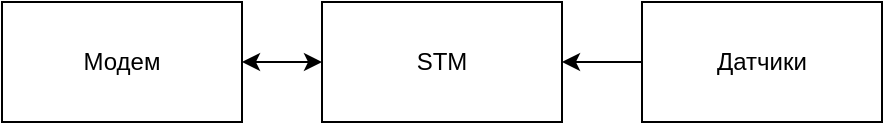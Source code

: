 <mxfile version="24.6.4" type="device" pages="4">
  <diagram name="Схема упрощенная" id="05FehoGT3_RKe7uc4249">
    <mxGraphModel dx="775" dy="456" grid="1" gridSize="10" guides="1" tooltips="1" connect="1" arrows="1" fold="1" page="1" pageScale="1" pageWidth="827" pageHeight="1169" math="0" shadow="0">
      <root>
        <mxCell id="0" />
        <mxCell id="1" parent="0" />
        <mxCell id="ifYQ3KAY3gr_nDjaUW2e-1" value="Модем" style="rounded=0;whiteSpace=wrap;html=1;" vertex="1" parent="1">
          <mxGeometry x="40" y="40" width="120" height="60" as="geometry" />
        </mxCell>
        <mxCell id="ifYQ3KAY3gr_nDjaUW2e-2" value="STM" style="rounded=0;whiteSpace=wrap;html=1;" vertex="1" parent="1">
          <mxGeometry x="200" y="40" width="120" height="60" as="geometry" />
        </mxCell>
        <mxCell id="ifYQ3KAY3gr_nDjaUW2e-5" value="" style="edgeStyle=orthogonalEdgeStyle;rounded=0;orthogonalLoop=1;jettySize=auto;html=1;" edge="1" parent="1" source="ifYQ3KAY3gr_nDjaUW2e-3" target="ifYQ3KAY3gr_nDjaUW2e-2">
          <mxGeometry relative="1" as="geometry" />
        </mxCell>
        <mxCell id="ifYQ3KAY3gr_nDjaUW2e-3" value="Датчики" style="rounded=0;whiteSpace=wrap;html=1;" vertex="1" parent="1">
          <mxGeometry x="360" y="40" width="120" height="60" as="geometry" />
        </mxCell>
        <mxCell id="ifYQ3KAY3gr_nDjaUW2e-4" value="" style="endArrow=classic;startArrow=classic;html=1;rounded=0;" edge="1" parent="1" source="ifYQ3KAY3gr_nDjaUW2e-1" target="ifYQ3KAY3gr_nDjaUW2e-2">
          <mxGeometry width="50" height="50" relative="1" as="geometry">
            <mxPoint x="70" y="190" as="sourcePoint" />
            <mxPoint x="120" y="140" as="targetPoint" />
          </mxGeometry>
        </mxCell>
      </root>
    </mxGraphModel>
  </diagram>
  <diagram id="TaL621ppBBsFnpptOZto" name="Страница — 2">
    <mxGraphModel dx="1062" dy="625" grid="1" gridSize="10" guides="1" tooltips="1" connect="1" arrows="1" fold="1" page="1" pageScale="1" pageWidth="827" pageHeight="1169" math="0" shadow="0">
      <root>
        <mxCell id="0" />
        <mxCell id="1" parent="0" />
        <mxCell id="GTSWMocdTnP16nSFasLV-1" value="Модем" style="rounded=0;whiteSpace=wrap;html=1;" vertex="1" parent="1">
          <mxGeometry x="40" y="40" width="120" height="60" as="geometry" />
        </mxCell>
        <mxCell id="GTSWMocdTnP16nSFasLV-2" value="STM" style="rounded=0;whiteSpace=wrap;html=1;" vertex="1" parent="1">
          <mxGeometry x="200" y="40" width="120" height="60" as="geometry" />
        </mxCell>
        <mxCell id="GTSWMocdTnP16nSFasLV-3" value="" style="edgeStyle=orthogonalEdgeStyle;rounded=0;orthogonalLoop=1;jettySize=auto;html=1;" edge="1" parent="1" source="GTSWMocdTnP16nSFasLV-4" target="GTSWMocdTnP16nSFasLV-2">
          <mxGeometry relative="1" as="geometry" />
        </mxCell>
        <mxCell id="GTSWMocdTnP16nSFasLV-4" value="Датчики" style="rounded=0;whiteSpace=wrap;html=1;" vertex="1" parent="1">
          <mxGeometry x="360" y="40" width="120" height="60" as="geometry" />
        </mxCell>
        <mxCell id="GTSWMocdTnP16nSFasLV-5" value="" style="endArrow=classic;startArrow=classic;html=1;rounded=0;" edge="1" parent="1" source="GTSWMocdTnP16nSFasLV-1" target="GTSWMocdTnP16nSFasLV-2">
          <mxGeometry width="50" height="50" relative="1" as="geometry">
            <mxPoint x="70" y="190" as="sourcePoint" />
            <mxPoint x="120" y="140" as="targetPoint" />
          </mxGeometry>
        </mxCell>
        <mxCell id="GTSWMocdTnP16nSFasLV-6" value="Данные датчиков" style="rounded=0;whiteSpace=wrap;html=1;" vertex="1" parent="1">
          <mxGeometry x="280" y="160" width="120" height="60" as="geometry" />
        </mxCell>
        <mxCell id="GTSWMocdTnP16nSFasLV-7" value="Данные модема" style="rounded=0;whiteSpace=wrap;html=1;" vertex="1" parent="1">
          <mxGeometry x="120" y="160" width="120" height="60" as="geometry" />
        </mxCell>
      </root>
    </mxGraphModel>
  </diagram>
  <diagram id="EhVJBklb88jEzUE9e01f" name="STM">
    <mxGraphModel dx="1247" dy="734" grid="1" gridSize="10" guides="1" tooltips="1" connect="1" arrows="1" fold="1" page="1" pageScale="1" pageWidth="827" pageHeight="1169" math="0" shadow="0">
      <root>
        <mxCell id="0" />
        <mxCell id="1" parent="0" />
        <mxCell id="Piyv8JsYneMZHvkN_-89-3" value="" style="edgeStyle=orthogonalEdgeStyle;rounded=0;orthogonalLoop=1;jettySize=auto;html=1;" edge="1" parent="1" source="Piyv8JsYneMZHvkN_-89-1" target="Piyv8JsYneMZHvkN_-89-2">
          <mxGeometry relative="1" as="geometry" />
        </mxCell>
        <mxCell id="Piyv8JsYneMZHvkN_-89-1" value="Опросить датчики" style="rounded=0;whiteSpace=wrap;html=1;" vertex="1" parent="1">
          <mxGeometry x="320" y="160" width="120" height="60" as="geometry" />
        </mxCell>
        <mxCell id="Piyv8JsYneMZHvkN_-89-84" value="" style="edgeStyle=orthogonalEdgeStyle;rounded=0;orthogonalLoop=1;jettySize=auto;html=1;" edge="1" parent="1" source="Piyv8JsYneMZHvkN_-89-2" target="Piyv8JsYneMZHvkN_-89-82">
          <mxGeometry relative="1" as="geometry" />
        </mxCell>
        <mxCell id="Piyv8JsYneMZHvkN_-89-2" value="Записать данные" style="rounded=0;whiteSpace=wrap;html=1;" vertex="1" parent="1">
          <mxGeometry x="320" y="280" width="120" height="60" as="geometry" />
        </mxCell>
        <mxCell id="Piyv8JsYneMZHvkN_-89-5" value="" style="endArrow=none;dashed=1;html=1;rounded=0;" edge="1" parent="1" source="Piyv8JsYneMZHvkN_-89-2" target="Piyv8JsYneMZHvkN_-89-12">
          <mxGeometry width="50" height="50" relative="1" as="geometry">
            <mxPoint x="440" y="440" as="sourcePoint" />
            <mxPoint x="480" y="310" as="targetPoint" />
          </mxGeometry>
        </mxCell>
        <mxCell id="Piyv8JsYneMZHvkN_-89-83" style="edgeStyle=orthogonalEdgeStyle;rounded=0;orthogonalLoop=1;jettySize=auto;html=1;" edge="1" parent="1" source="Piyv8JsYneMZHvkN_-89-7" target="Piyv8JsYneMZHvkN_-89-9">
          <mxGeometry relative="1" as="geometry">
            <Array as="points">
              <mxPoint x="540" y="550" />
            </Array>
          </mxGeometry>
        </mxCell>
        <mxCell id="Piyv8JsYneMZHvkN_-89-7" value="Подготовить модем к работе" style="rounded=0;whiteSpace=wrap;html=1;" vertex="1" parent="1">
          <mxGeometry x="480" y="400" width="120" height="60" as="geometry" />
        </mxCell>
        <mxCell id="Piyv8JsYneMZHvkN_-89-15" value="" style="edgeStyle=orthogonalEdgeStyle;rounded=0;orthogonalLoop=1;jettySize=auto;html=1;" edge="1" parent="1" source="Piyv8JsYneMZHvkN_-89-9" target="Piyv8JsYneMZHvkN_-89-29">
          <mxGeometry relative="1" as="geometry" />
        </mxCell>
        <mxCell id="Piyv8JsYneMZHvkN_-89-9" value="Получить данные модема" style="rounded=0;whiteSpace=wrap;html=1;" vertex="1" parent="1">
          <mxGeometry x="320" y="520" width="120" height="60" as="geometry" />
        </mxCell>
        <mxCell id="Piyv8JsYneMZHvkN_-89-17" value="" style="edgeStyle=orthogonalEdgeStyle;rounded=0;orthogonalLoop=1;jettySize=auto;html=1;" edge="1" parent="1" source="Piyv8JsYneMZHvkN_-89-11" target="Piyv8JsYneMZHvkN_-89-16">
          <mxGeometry relative="1" as="geometry" />
        </mxCell>
        <mxCell id="Piyv8JsYneMZHvkN_-89-11" value="Подключиться к серверу" style="rounded=0;whiteSpace=wrap;html=1;" vertex="1" parent="1">
          <mxGeometry x="320" y="760" width="120" height="60" as="geometry" />
        </mxCell>
        <mxCell id="Piyv8JsYneMZHvkN_-89-12" value="+Данные датчиков" style="shape=dataStorage;whiteSpace=wrap;html=1;fixedSize=1;" vertex="1" parent="1">
          <mxGeometry x="480" y="270" width="100" height="80" as="geometry" />
        </mxCell>
        <mxCell id="Piyv8JsYneMZHvkN_-89-13" value="Данные датчиков&lt;div&gt;+Данные модема&lt;/div&gt;" style="shape=dataStorage;whiteSpace=wrap;html=1;fixedSize=1;" vertex="1" parent="1">
          <mxGeometry x="480" y="630" width="150" height="80" as="geometry" />
        </mxCell>
        <mxCell id="Piyv8JsYneMZHvkN_-89-14" value="" style="endArrow=none;dashed=1;html=1;rounded=0;" edge="1" parent="1" source="Piyv8JsYneMZHvkN_-89-29" target="Piyv8JsYneMZHvkN_-89-13">
          <mxGeometry width="50" height="50" relative="1" as="geometry">
            <mxPoint x="500" y="700" as="sourcePoint" />
            <mxPoint x="550" y="650" as="targetPoint" />
          </mxGeometry>
        </mxCell>
        <mxCell id="Piyv8JsYneMZHvkN_-89-21" value="" style="edgeStyle=orthogonalEdgeStyle;rounded=0;orthogonalLoop=1;jettySize=auto;html=1;" edge="1" parent="1" source="Piyv8JsYneMZHvkN_-89-16" target="Piyv8JsYneMZHvkN_-89-20">
          <mxGeometry relative="1" as="geometry" />
        </mxCell>
        <mxCell id="Piyv8JsYneMZHvkN_-89-16" value="Упаковать данные для отправки" style="rounded=0;whiteSpace=wrap;html=1;" vertex="1" parent="1">
          <mxGeometry x="320" y="880" width="120" height="60" as="geometry" />
        </mxCell>
        <mxCell id="Piyv8JsYneMZHvkN_-89-18" value="Данные отправки = Данные датчиков + Данные модема" style="shape=dataStorage;whiteSpace=wrap;html=1;fixedSize=1;" vertex="1" parent="1">
          <mxGeometry x="505" y="870" width="155" height="80" as="geometry" />
        </mxCell>
        <mxCell id="Piyv8JsYneMZHvkN_-89-19" value="" style="endArrow=none;dashed=1;html=1;rounded=0;" edge="1" parent="1" source="Piyv8JsYneMZHvkN_-89-16" target="Piyv8JsYneMZHvkN_-89-18">
          <mxGeometry width="50" height="50" relative="1" as="geometry">
            <mxPoint x="470" y="1050" as="sourcePoint" />
            <mxPoint x="520" y="1000" as="targetPoint" />
          </mxGeometry>
        </mxCell>
        <mxCell id="Piyv8JsYneMZHvkN_-89-23" value="" style="edgeStyle=orthogonalEdgeStyle;rounded=0;orthogonalLoop=1;jettySize=auto;html=1;" edge="1" parent="1" source="Piyv8JsYneMZHvkN_-89-20" target="Piyv8JsYneMZHvkN_-89-22">
          <mxGeometry relative="1" as="geometry" />
        </mxCell>
        <mxCell id="Piyv8JsYneMZHvkN_-89-20" value="Отправить данные на сервер" style="rounded=0;whiteSpace=wrap;html=1;" vertex="1" parent="1">
          <mxGeometry x="320" y="1000" width="120" height="60" as="geometry" />
        </mxCell>
        <mxCell id="Piyv8JsYneMZHvkN_-89-24" style="edgeStyle=orthogonalEdgeStyle;rounded=0;orthogonalLoop=1;jettySize=auto;html=1;" edge="1" parent="1" source="Piyv8JsYneMZHvkN_-89-22" target="Piyv8JsYneMZHvkN_-89-1">
          <mxGeometry relative="1" as="geometry">
            <Array as="points">
              <mxPoint x="220" y="190" />
            </Array>
          </mxGeometry>
        </mxCell>
        <mxCell id="Piyv8JsYneMZHvkN_-89-22" value="Ожидание" style="rounded=0;whiteSpace=wrap;html=1;" vertex="1" parent="1">
          <mxGeometry x="160" y="1000" width="120" height="60" as="geometry" />
        </mxCell>
        <mxCell id="Piyv8JsYneMZHvkN_-89-25" value="Данные датчиков" style="swimlane;fontStyle=0;childLayout=stackLayout;horizontal=1;startSize=30;horizontalStack=0;resizeParent=1;resizeParentMax=0;resizeLast=0;collapsible=1;marginBottom=0;whiteSpace=wrap;html=1;" vertex="1" parent="1">
          <mxGeometry x="680" y="160" width="140" height="90" as="geometry" />
        </mxCell>
        <mxCell id="Piyv8JsYneMZHvkN_-89-26" value="Расход топлива" style="text;strokeColor=none;fillColor=none;align=left;verticalAlign=middle;spacingLeft=4;spacingRight=4;overflow=hidden;points=[[0,0.5],[1,0.5]];portConstraint=eastwest;rotatable=0;whiteSpace=wrap;html=1;" vertex="1" parent="Piyv8JsYneMZHvkN_-89-25">
          <mxGeometry y="30" width="140" height="30" as="geometry" />
        </mxCell>
        <mxCell id="Piyv8JsYneMZHvkN_-89-27" value="Использованный ключ" style="text;strokeColor=none;fillColor=none;align=left;verticalAlign=middle;spacingLeft=4;spacingRight=4;overflow=hidden;points=[[0,0.5],[1,0.5]];portConstraint=eastwest;rotatable=0;whiteSpace=wrap;html=1;" vertex="1" parent="Piyv8JsYneMZHvkN_-89-25">
          <mxGeometry y="60" width="140" height="30" as="geometry" />
        </mxCell>
        <mxCell id="Piyv8JsYneMZHvkN_-89-30" style="edgeStyle=orthogonalEdgeStyle;rounded=0;orthogonalLoop=1;jettySize=auto;html=1;" edge="1" parent="1" source="Piyv8JsYneMZHvkN_-89-29" target="Piyv8JsYneMZHvkN_-89-11">
          <mxGeometry relative="1" as="geometry" />
        </mxCell>
        <mxCell id="Piyv8JsYneMZHvkN_-89-29" value="Записать данные модема" style="rounded=0;whiteSpace=wrap;html=1;" vertex="1" parent="1">
          <mxGeometry x="320" y="640" width="120" height="60" as="geometry" />
        </mxCell>
        <mxCell id="Piyv8JsYneMZHvkN_-89-31" value="Данные модема" style="swimlane;fontStyle=0;childLayout=stackLayout;horizontal=1;startSize=30;horizontalStack=0;resizeParent=1;resizeParentMax=0;resizeLast=0;collapsible=1;marginBottom=0;whiteSpace=wrap;html=1;" vertex="1" parent="1">
          <mxGeometry x="880" y="160" width="140" height="90" as="geometry" />
        </mxCell>
        <mxCell id="Piyv8JsYneMZHvkN_-89-32" value="Время" style="text;strokeColor=none;fillColor=none;align=left;verticalAlign=middle;spacingLeft=4;spacingRight=4;overflow=hidden;points=[[0,0.5],[1,0.5]];portConstraint=eastwest;rotatable=0;whiteSpace=wrap;html=1;" vertex="1" parent="Piyv8JsYneMZHvkN_-89-31">
          <mxGeometry y="30" width="140" height="30" as="geometry" />
        </mxCell>
        <mxCell id="Piyv8JsYneMZHvkN_-89-33" value="Координаты" style="text;strokeColor=none;fillColor=none;align=left;verticalAlign=middle;spacingLeft=4;spacingRight=4;overflow=hidden;points=[[0,0.5],[1,0.5]];portConstraint=eastwest;rotatable=0;whiteSpace=wrap;html=1;" vertex="1" parent="Piyv8JsYneMZHvkN_-89-31">
          <mxGeometry y="60" width="140" height="30" as="geometry" />
        </mxCell>
        <mxCell id="Piyv8JsYneMZHvkN_-89-64" value="" style="edgeStyle=orthogonalEdgeStyle;rounded=0;orthogonalLoop=1;jettySize=auto;html=1;" edge="1" parent="1" source="Piyv8JsYneMZHvkN_-89-62" target="Piyv8JsYneMZHvkN_-89-63">
          <mxGeometry relative="1" as="geometry" />
        </mxCell>
        <mxCell id="Piyv8JsYneMZHvkN_-89-62" value="Начало" style="strokeWidth=2;html=1;shape=mxgraph.flowchart.start_1;whiteSpace=wrap;" vertex="1" parent="1">
          <mxGeometry x="1250" y="175" width="100" height="60" as="geometry" />
        </mxCell>
        <mxCell id="Piyv8JsYneMZHvkN_-89-66" value="" style="edgeStyle=orthogonalEdgeStyle;rounded=0;orthogonalLoop=1;jettySize=auto;html=1;" edge="1" parent="1" source="Piyv8JsYneMZHvkN_-89-63" target="Piyv8JsYneMZHvkN_-89-65">
          <mxGeometry relative="1" as="geometry" />
        </mxCell>
        <mxCell id="Piyv8JsYneMZHvkN_-89-63" value="Запустить буфер ожидания команд" style="rounded=1;whiteSpace=wrap;html=1;absoluteArcSize=1;arcSize=14;strokeWidth=2;" vertex="1" parent="1">
          <mxGeometry x="1250" y="280" width="100" height="100" as="geometry" />
        </mxCell>
        <mxCell id="Piyv8JsYneMZHvkN_-89-68" value="" style="edgeStyle=orthogonalEdgeStyle;rounded=0;orthogonalLoop=1;jettySize=auto;html=1;" edge="1" parent="1" source="Piyv8JsYneMZHvkN_-89-65" target="Piyv8JsYneMZHvkN_-89-67">
          <mxGeometry relative="1" as="geometry" />
        </mxCell>
        <mxCell id="Piyv8JsYneMZHvkN_-89-65" value="Отправить команду &quot;AT\n&quot;" style="rounded=1;whiteSpace=wrap;html=1;absoluteArcSize=1;arcSize=14;strokeWidth=2;" vertex="1" parent="1">
          <mxGeometry x="1250" y="440" width="100" height="100" as="geometry" />
        </mxCell>
        <mxCell id="Piyv8JsYneMZHvkN_-89-71" value="Да" style="edgeStyle=orthogonalEdgeStyle;rounded=0;orthogonalLoop=1;jettySize=auto;html=1;" edge="1" parent="1" source="Piyv8JsYneMZHvkN_-89-67" target="Piyv8JsYneMZHvkN_-89-70">
          <mxGeometry relative="1" as="geometry" />
        </mxCell>
        <mxCell id="Piyv8JsYneMZHvkN_-89-81" value="Нет" style="edgeStyle=orthogonalEdgeStyle;rounded=0;orthogonalLoop=1;jettySize=auto;html=1;" edge="1" parent="1" source="Piyv8JsYneMZHvkN_-89-67" target="Piyv8JsYneMZHvkN_-89-80">
          <mxGeometry relative="1" as="geometry" />
        </mxCell>
        <mxCell id="Piyv8JsYneMZHvkN_-89-67" value="Ответ пришел?" style="strokeWidth=2;html=1;shape=mxgraph.flowchart.decision;whiteSpace=wrap;" vertex="1" parent="1">
          <mxGeometry x="1250" y="600" width="100" height="100" as="geometry" />
        </mxCell>
        <mxCell id="Piyv8JsYneMZHvkN_-89-73" value="" style="edgeStyle=orthogonalEdgeStyle;rounded=0;orthogonalLoop=1;jettySize=auto;html=1;" edge="1" parent="1" source="Piyv8JsYneMZHvkN_-89-70" target="Piyv8JsYneMZHvkN_-89-72">
          <mxGeometry relative="1" as="geometry" />
        </mxCell>
        <mxCell id="Piyv8JsYneMZHvkN_-89-70" value="Проверить соответствие ответа, команде &quot;OK&quot;" style="rounded=1;whiteSpace=wrap;html=1;absoluteArcSize=1;arcSize=14;strokeWidth=2;" vertex="1" parent="1">
          <mxGeometry x="1250" y="760" width="100" height="100" as="geometry" />
        </mxCell>
        <mxCell id="Piyv8JsYneMZHvkN_-89-75" value="Да" style="edgeStyle=orthogonalEdgeStyle;rounded=0;orthogonalLoop=1;jettySize=auto;html=1;" edge="1" parent="1" source="Piyv8JsYneMZHvkN_-89-72" target="Piyv8JsYneMZHvkN_-89-74">
          <mxGeometry relative="1" as="geometry" />
        </mxCell>
        <mxCell id="Piyv8JsYneMZHvkN_-89-79" value="Нет" style="edgeStyle=orthogonalEdgeStyle;rounded=0;orthogonalLoop=1;jettySize=auto;html=1;" edge="1" parent="1" source="Piyv8JsYneMZHvkN_-89-72" target="Piyv8JsYneMZHvkN_-89-78">
          <mxGeometry relative="1" as="geometry" />
        </mxCell>
        <mxCell id="Piyv8JsYneMZHvkN_-89-72" value="Ответ соответствует?" style="strokeWidth=2;html=1;shape=mxgraph.flowchart.decision;whiteSpace=wrap;" vertex="1" parent="1">
          <mxGeometry x="1250" y="920" width="100" height="100" as="geometry" />
        </mxCell>
        <mxCell id="Piyv8JsYneMZHvkN_-89-77" value="" style="edgeStyle=orthogonalEdgeStyle;rounded=0;orthogonalLoop=1;jettySize=auto;html=1;" edge="1" parent="1" source="Piyv8JsYneMZHvkN_-89-74" target="Piyv8JsYneMZHvkN_-89-76">
          <mxGeometry relative="1" as="geometry" />
        </mxCell>
        <mxCell id="Piyv8JsYneMZHvkN_-89-74" value="Модем запущен и работает" style="shape=parallelogram;html=1;strokeWidth=2;perimeter=parallelogramPerimeter;whiteSpace=wrap;rounded=1;arcSize=12;size=0.23;" vertex="1" parent="1">
          <mxGeometry x="1250" y="1080" width="100" height="60" as="geometry" />
        </mxCell>
        <mxCell id="Piyv8JsYneMZHvkN_-89-76" value="Конец" style="strokeWidth=2;html=1;shape=mxgraph.flowchart.terminator;whiteSpace=wrap;" vertex="1" parent="1">
          <mxGeometry x="1250" y="1200" width="100" height="60" as="geometry" />
        </mxCell>
        <mxCell id="Piyv8JsYneMZHvkN_-89-78" value="Конец" style="strokeWidth=2;html=1;shape=mxgraph.flowchart.terminator;whiteSpace=wrap;" vertex="1" parent="1">
          <mxGeometry x="1400" y="940" width="100" height="60" as="geometry" />
        </mxCell>
        <mxCell id="Piyv8JsYneMZHvkN_-89-80" value="Конец" style="strokeWidth=2;html=1;shape=mxgraph.flowchart.terminator;whiteSpace=wrap;" vertex="1" parent="1">
          <mxGeometry x="1400" y="620" width="100" height="60" as="geometry" />
        </mxCell>
        <mxCell id="Piyv8JsYneMZHvkN_-89-85" value="Да" style="edgeStyle=orthogonalEdgeStyle;rounded=0;orthogonalLoop=1;jettySize=auto;html=1;" edge="1" parent="1" source="Piyv8JsYneMZHvkN_-89-82" target="Piyv8JsYneMZHvkN_-89-9">
          <mxGeometry relative="1" as="geometry" />
        </mxCell>
        <mxCell id="Piyv8JsYneMZHvkN_-89-86" value="Нет" style="edgeStyle=orthogonalEdgeStyle;rounded=0;orthogonalLoop=1;jettySize=auto;html=1;" edge="1" parent="1" source="Piyv8JsYneMZHvkN_-89-82" target="Piyv8JsYneMZHvkN_-89-7">
          <mxGeometry relative="1" as="geometry" />
        </mxCell>
        <mxCell id="Piyv8JsYneMZHvkN_-89-82" value="Модем работает?" style="strokeWidth=2;html=1;shape=mxgraph.flowchart.decision;whiteSpace=wrap;" vertex="1" parent="1">
          <mxGeometry x="330" y="380" width="100" height="100" as="geometry" />
        </mxCell>
        <mxCell id="Piyv8JsYneMZHvkN_-89-89" value="" style="edgeStyle=orthogonalEdgeStyle;rounded=0;orthogonalLoop=1;jettySize=auto;html=1;" edge="1" parent="1" source="Piyv8JsYneMZHvkN_-89-87" target="Piyv8JsYneMZHvkN_-89-88">
          <mxGeometry relative="1" as="geometry" />
        </mxCell>
        <mxCell id="Piyv8JsYneMZHvkN_-89-87" value="Начало" style="strokeWidth=2;html=1;shape=mxgraph.flowchart.start_1;whiteSpace=wrap;" vertex="1" parent="1">
          <mxGeometry x="1770" y="175" width="100" height="60" as="geometry" />
        </mxCell>
        <mxCell id="Piyv8JsYneMZHvkN_-89-91" value="" style="edgeStyle=orthogonalEdgeStyle;rounded=0;orthogonalLoop=1;jettySize=auto;html=1;" edge="1" parent="1" source="Piyv8JsYneMZHvkN_-89-88" target="Piyv8JsYneMZHvkN_-89-90">
          <mxGeometry relative="1" as="geometry" />
        </mxCell>
        <mxCell id="Piyv8JsYneMZHvkN_-89-88" value="Запустить буфер ожидания команд" style="rounded=1;whiteSpace=wrap;html=1;absoluteArcSize=1;arcSize=14;strokeWidth=2;" vertex="1" parent="1">
          <mxGeometry x="1770" y="280" width="100" height="100" as="geometry" />
        </mxCell>
        <mxCell id="Piyv8JsYneMZHvkN_-89-90" value="Отправить &quot;AT+CGNSPWR=1&quot;" style="rounded=1;whiteSpace=wrap;html=1;absoluteArcSize=1;arcSize=14;strokeWidth=2;" vertex="1" parent="1">
          <mxGeometry x="1760" y="440" width="120" height="100" as="geometry" />
        </mxCell>
      </root>
    </mxGraphModel>
  </diagram>
  <diagram id="H-qLMQnps3ToE9GF7e-F" name="Режимы">
    <mxGraphModel dx="1434" dy="844" grid="1" gridSize="10" guides="1" tooltips="1" connect="1" arrows="1" fold="1" page="1" pageScale="1" pageWidth="827" pageHeight="1169" math="0" shadow="0">
      <root>
        <mxCell id="0" />
        <mxCell id="1" parent="0" />
        <mxCell id="qf-GlPKrp1COMpFP2Knv-10" style="edgeStyle=orthogonalEdgeStyle;curved=1;rounded=0;orthogonalLoop=1;jettySize=auto;html=1;" edge="1" parent="1" source="qf-GlPKrp1COMpFP2Knv-1" target="qf-GlPKrp1COMpFP2Knv-9">
          <mxGeometry relative="1" as="geometry" />
        </mxCell>
        <mxCell id="qf-GlPKrp1COMpFP2Knv-1" value="Инициализация" style="ellipse;whiteSpace=wrap;html=1;" vertex="1" parent="1">
          <mxGeometry x="40" y="360" width="120" height="80" as="geometry" />
        </mxCell>
        <mxCell id="qf-GlPKrp1COMpFP2Knv-5" value="" style="edgeStyle=orthogonalEdgeStyle;rounded=0;orthogonalLoop=1;jettySize=auto;html=1;curved=1;" edge="1" parent="1" source="qf-GlPKrp1COMpFP2Knv-2" target="qf-GlPKrp1COMpFP2Knv-4">
          <mxGeometry relative="1" as="geometry" />
        </mxCell>
        <mxCell id="qf-GlPKrp1COMpFP2Knv-2" value="Запрос данных от модема" style="ellipse;whiteSpace=wrap;html=1;" vertex="1" parent="1">
          <mxGeometry x="600" y="240" width="120" height="80" as="geometry" />
        </mxCell>
        <mxCell id="qf-GlPKrp1COMpFP2Knv-14" style="edgeStyle=orthogonalEdgeStyle;curved=1;rounded=0;orthogonalLoop=1;jettySize=auto;html=1;" edge="1" parent="1" source="qf-GlPKrp1COMpFP2Knv-4" target="qf-GlPKrp1COMpFP2Knv-11">
          <mxGeometry relative="1" as="geometry">
            <Array as="points">
              <mxPoint x="860" y="210" />
              <mxPoint x="500" y="210" />
            </Array>
          </mxGeometry>
        </mxCell>
        <mxCell id="qf-GlPKrp1COMpFP2Knv-4" value="Ожидание данных" style="ellipse;whiteSpace=wrap;html=1;" vertex="1" parent="1">
          <mxGeometry x="800" y="240" width="120" height="80" as="geometry" />
        </mxCell>
        <mxCell id="qf-GlPKrp1COMpFP2Knv-16" style="edgeStyle=orthogonalEdgeStyle;curved=1;rounded=0;orthogonalLoop=1;jettySize=auto;html=1;" edge="1" parent="1" source="qf-GlPKrp1COMpFP2Knv-6" target="qf-GlPKrp1COMpFP2Knv-11">
          <mxGeometry relative="1" as="geometry">
            <Array as="points">
              <mxPoint x="740" y="460" />
              <mxPoint x="500" y="460" />
            </Array>
          </mxGeometry>
        </mxCell>
        <mxCell id="qf-GlPKrp1COMpFP2Knv-6" value="Опрос датчиков" style="ellipse;whiteSpace=wrap;html=1;" vertex="1" parent="1">
          <mxGeometry x="680" y="360" width="120" height="80" as="geometry" />
        </mxCell>
        <mxCell id="qf-GlPKrp1COMpFP2Knv-12" style="edgeStyle=orthogonalEdgeStyle;curved=1;rounded=0;orthogonalLoop=1;jettySize=auto;html=1;" edge="1" parent="1" source="qf-GlPKrp1COMpFP2Knv-9" target="qf-GlPKrp1COMpFP2Knv-11">
          <mxGeometry relative="1" as="geometry" />
        </mxCell>
        <mxCell id="qf-GlPKrp1COMpFP2Knv-9" value="Проверка модема" style="ellipse;whiteSpace=wrap;html=1;" vertex="1" parent="1">
          <mxGeometry x="240" y="360" width="120" height="80" as="geometry" />
        </mxCell>
        <mxCell id="qf-GlPKrp1COMpFP2Knv-13" style="edgeStyle=orthogonalEdgeStyle;curved=1;rounded=0;orthogonalLoop=1;jettySize=auto;html=1;" edge="1" parent="1" source="qf-GlPKrp1COMpFP2Knv-11" target="qf-GlPKrp1COMpFP2Knv-2">
          <mxGeometry relative="1" as="geometry" />
        </mxCell>
        <mxCell id="qf-GlPKrp1COMpFP2Knv-15" style="edgeStyle=orthogonalEdgeStyle;curved=1;rounded=0;orthogonalLoop=1;jettySize=auto;html=1;" edge="1" parent="1" source="qf-GlPKrp1COMpFP2Knv-11" target="qf-GlPKrp1COMpFP2Knv-6">
          <mxGeometry relative="1" as="geometry" />
        </mxCell>
        <mxCell id="qf-GlPKrp1COMpFP2Knv-18" style="edgeStyle=orthogonalEdgeStyle;curved=1;rounded=0;orthogonalLoop=1;jettySize=auto;html=1;" edge="1" parent="1" source="qf-GlPKrp1COMpFP2Knv-11" target="qf-GlPKrp1COMpFP2Knv-17">
          <mxGeometry relative="1" as="geometry" />
        </mxCell>
        <mxCell id="qf-GlPKrp1COMpFP2Knv-21" style="edgeStyle=orthogonalEdgeStyle;curved=1;rounded=0;orthogonalLoop=1;jettySize=auto;html=1;" edge="1" parent="1" source="qf-GlPKrp1COMpFP2Knv-11" target="qf-GlPKrp1COMpFP2Knv-19">
          <mxGeometry relative="1" as="geometry">
            <Array as="points">
              <mxPoint x="590" y="400" />
            </Array>
          </mxGeometry>
        </mxCell>
        <mxCell id="qf-GlPKrp1COMpFP2Knv-11" value="Рабочий режим" style="ellipse;whiteSpace=wrap;html=1;" vertex="1" parent="1">
          <mxGeometry x="440" y="360" width="120" height="80" as="geometry" />
        </mxCell>
        <mxCell id="qf-GlPKrp1COMpFP2Knv-20" style="edgeStyle=orthogonalEdgeStyle;curved=1;rounded=0;orthogonalLoop=1;jettySize=auto;html=1;" edge="1" parent="1" source="qf-GlPKrp1COMpFP2Knv-17" target="qf-GlPKrp1COMpFP2Knv-11">
          <mxGeometry relative="1" as="geometry" />
        </mxCell>
        <mxCell id="qf-GlPKrp1COMpFP2Knv-17" value="Подключение к серверу Wialon" style="ellipse;whiteSpace=wrap;html=1;" vertex="1" parent="1">
          <mxGeometry x="600" y="480" width="120" height="80" as="geometry" />
        </mxCell>
        <mxCell id="qf-GlPKrp1COMpFP2Knv-22" style="edgeStyle=orthogonalEdgeStyle;curved=1;rounded=0;orthogonalLoop=1;jettySize=auto;html=1;" edge="1" parent="1" source="qf-GlPKrp1COMpFP2Knv-19" target="qf-GlPKrp1COMpFP2Knv-11">
          <mxGeometry relative="1" as="geometry">
            <Array as="points">
              <mxPoint x="500" y="680" />
            </Array>
          </mxGeometry>
        </mxCell>
        <mxCell id="qf-GlPKrp1COMpFP2Knv-19" value="Отправка данных на сервер" style="ellipse;whiteSpace=wrap;html=1;" vertex="1" parent="1">
          <mxGeometry x="530" y="640" width="120" height="80" as="geometry" />
        </mxCell>
      </root>
    </mxGraphModel>
  </diagram>
</mxfile>
